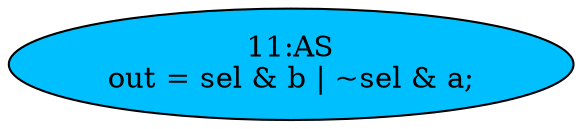 strict digraph "" {
	node [label="\N"];
	"11:AS"	[ast="<pyverilog.vparser.ast.Assign object at 0x7f6c9ceb1550>",
		def_var="['out']",
		fillcolor=deepskyblue,
		label="11:AS
out = sel & b | ~sel & a;",
		statements="[]",
		style=filled,
		typ=Assign,
		use_var="['sel', 'b', 'sel', 'a']"];
}
